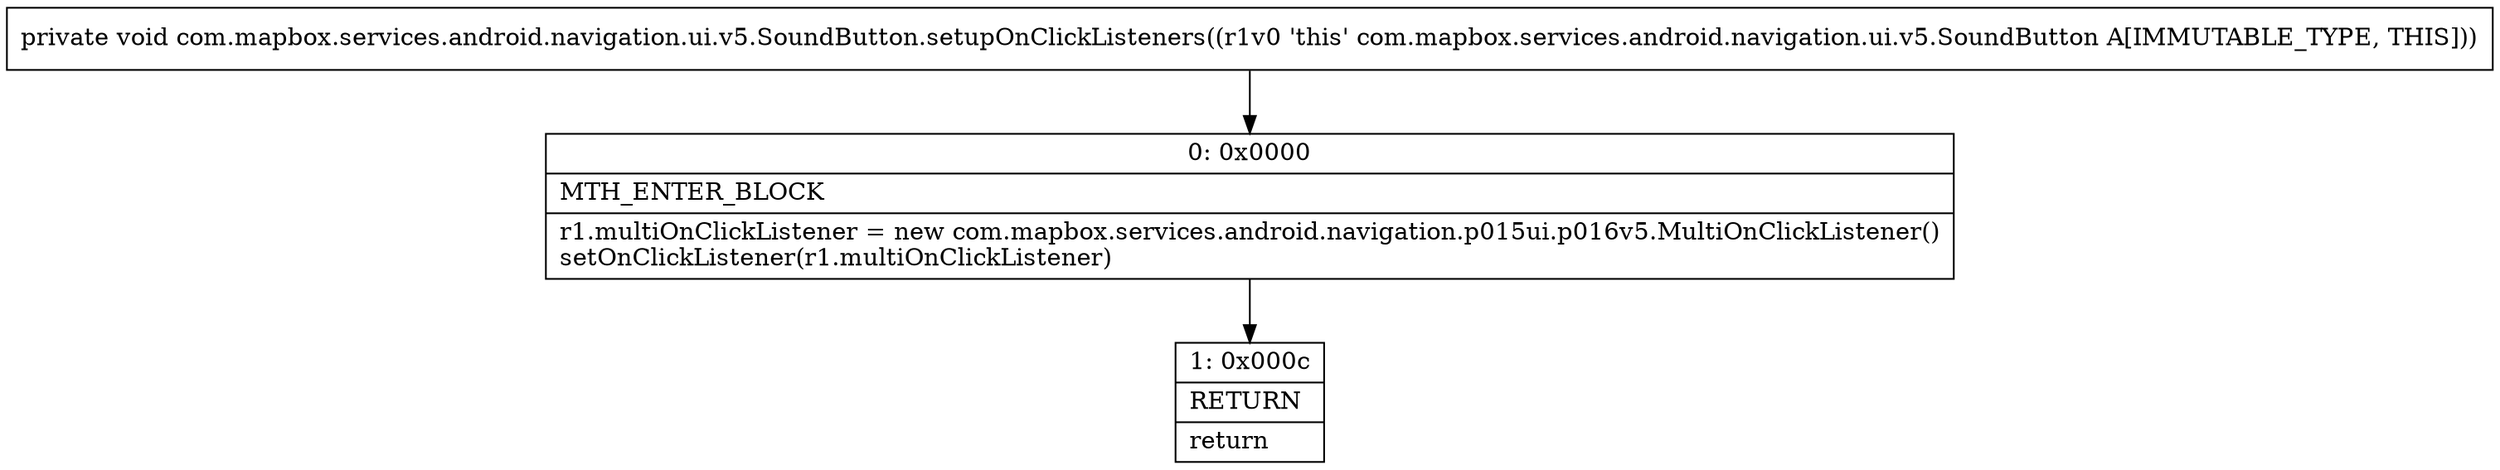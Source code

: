 digraph "CFG forcom.mapbox.services.android.navigation.ui.v5.SoundButton.setupOnClickListeners()V" {
Node_0 [shape=record,label="{0\:\ 0x0000|MTH_ENTER_BLOCK\l|r1.multiOnClickListener = new com.mapbox.services.android.navigation.p015ui.p016v5.MultiOnClickListener()\lsetOnClickListener(r1.multiOnClickListener)\l}"];
Node_1 [shape=record,label="{1\:\ 0x000c|RETURN\l|return\l}"];
MethodNode[shape=record,label="{private void com.mapbox.services.android.navigation.ui.v5.SoundButton.setupOnClickListeners((r1v0 'this' com.mapbox.services.android.navigation.ui.v5.SoundButton A[IMMUTABLE_TYPE, THIS])) }"];
MethodNode -> Node_0;
Node_0 -> Node_1;
}

